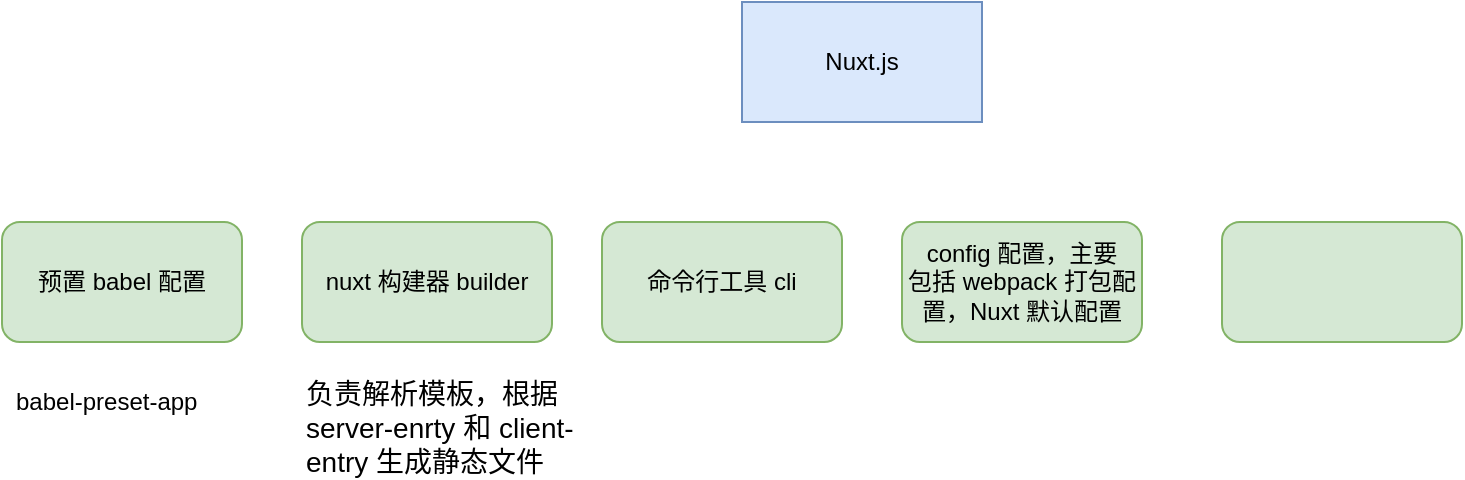 <mxfile version="12.2.2" type="device" pages="1"><diagram id="WSMuDLVEZ1Qr6rTUM7qh" name="Page-1"><mxGraphModel dx="1092" dy="793" grid="1" gridSize="10" guides="1" tooltips="1" connect="1" arrows="1" fold="1" page="1" pageScale="1" pageWidth="827" pageHeight="1169" math="0" shadow="0"><root><mxCell id="0"/><mxCell id="1" parent="0"/><mxCell id="Nmas3artZ8ezyFePQkiJ-1" value="Nuxt.js" style="rounded=0;whiteSpace=wrap;html=1;fillColor=#dae8fc;strokeColor=#6c8ebf;" vertex="1" parent="1"><mxGeometry x="390" y="40" width="120" height="60" as="geometry"/></mxCell><mxCell id="Nmas3artZ8ezyFePQkiJ-3" value="babel-preset-app" style="text;html=1;resizable=0;points=[];autosize=1;align=left;verticalAlign=top;spacingTop=-4;" vertex="1" parent="1"><mxGeometry x="25" y="230" width="110" height="20" as="geometry"/></mxCell><mxCell id="Nmas3artZ8ezyFePQkiJ-7" value="&lt;font style=&quot;font-size: 14px&quot;&gt;负责解析模板，根据&amp;nbsp;&lt;br&gt;server-enrty 和 client-&lt;br&gt;entry 生成静态文件&lt;/font&gt;" style="text;html=1;resizable=0;points=[];autosize=1;align=left;verticalAlign=top;spacingTop=-4;" vertex="1" parent="1"><mxGeometry x="170" y="225" width="150" height="50" as="geometry"/></mxCell><mxCell id="Nmas3artZ8ezyFePQkiJ-10" value="命令行工具 cli" style="rounded=1;whiteSpace=wrap;html=1;fillColor=#d5e8d4;strokeColor=#82b366;" vertex="1" parent="1"><mxGeometry x="320" y="150" width="120" height="60" as="geometry"/></mxCell><mxCell id="Nmas3artZ8ezyFePQkiJ-12" value="&lt;span style=&quot;white-space: normal&quot;&gt;预置 babel 配置&lt;/span&gt;" style="rounded=1;whiteSpace=wrap;html=1;fillColor=#d5e8d4;strokeColor=#82b366;" vertex="1" parent="1"><mxGeometry x="20" y="150" width="120" height="60" as="geometry"/></mxCell><mxCell id="Nmas3artZ8ezyFePQkiJ-13" value="&lt;span style=&quot;white-space: normal&quot;&gt;nuxt 构建器 builder&lt;/span&gt;" style="rounded=1;whiteSpace=wrap;html=1;fillColor=#d5e8d4;strokeColor=#82b366;" vertex="1" parent="1"><mxGeometry x="170" y="150" width="125" height="60" as="geometry"/></mxCell><mxCell id="Nmas3artZ8ezyFePQkiJ-16" value="config 配置，主要&lt;br&gt;包括 webpack 打包配置，Nuxt 默认配置" style="rounded=1;whiteSpace=wrap;html=1;fillColor=#d5e8d4;strokeColor=#82b366;" vertex="1" parent="1"><mxGeometry x="470" y="150" width="120" height="60" as="geometry"/></mxCell><mxCell id="Nmas3artZ8ezyFePQkiJ-17" value="" style="rounded=1;whiteSpace=wrap;html=1;fillColor=#d5e8d4;strokeColor=#82b366;" vertex="1" parent="1"><mxGeometry x="630" y="150" width="120" height="60" as="geometry"/></mxCell></root></mxGraphModel></diagram></mxfile>